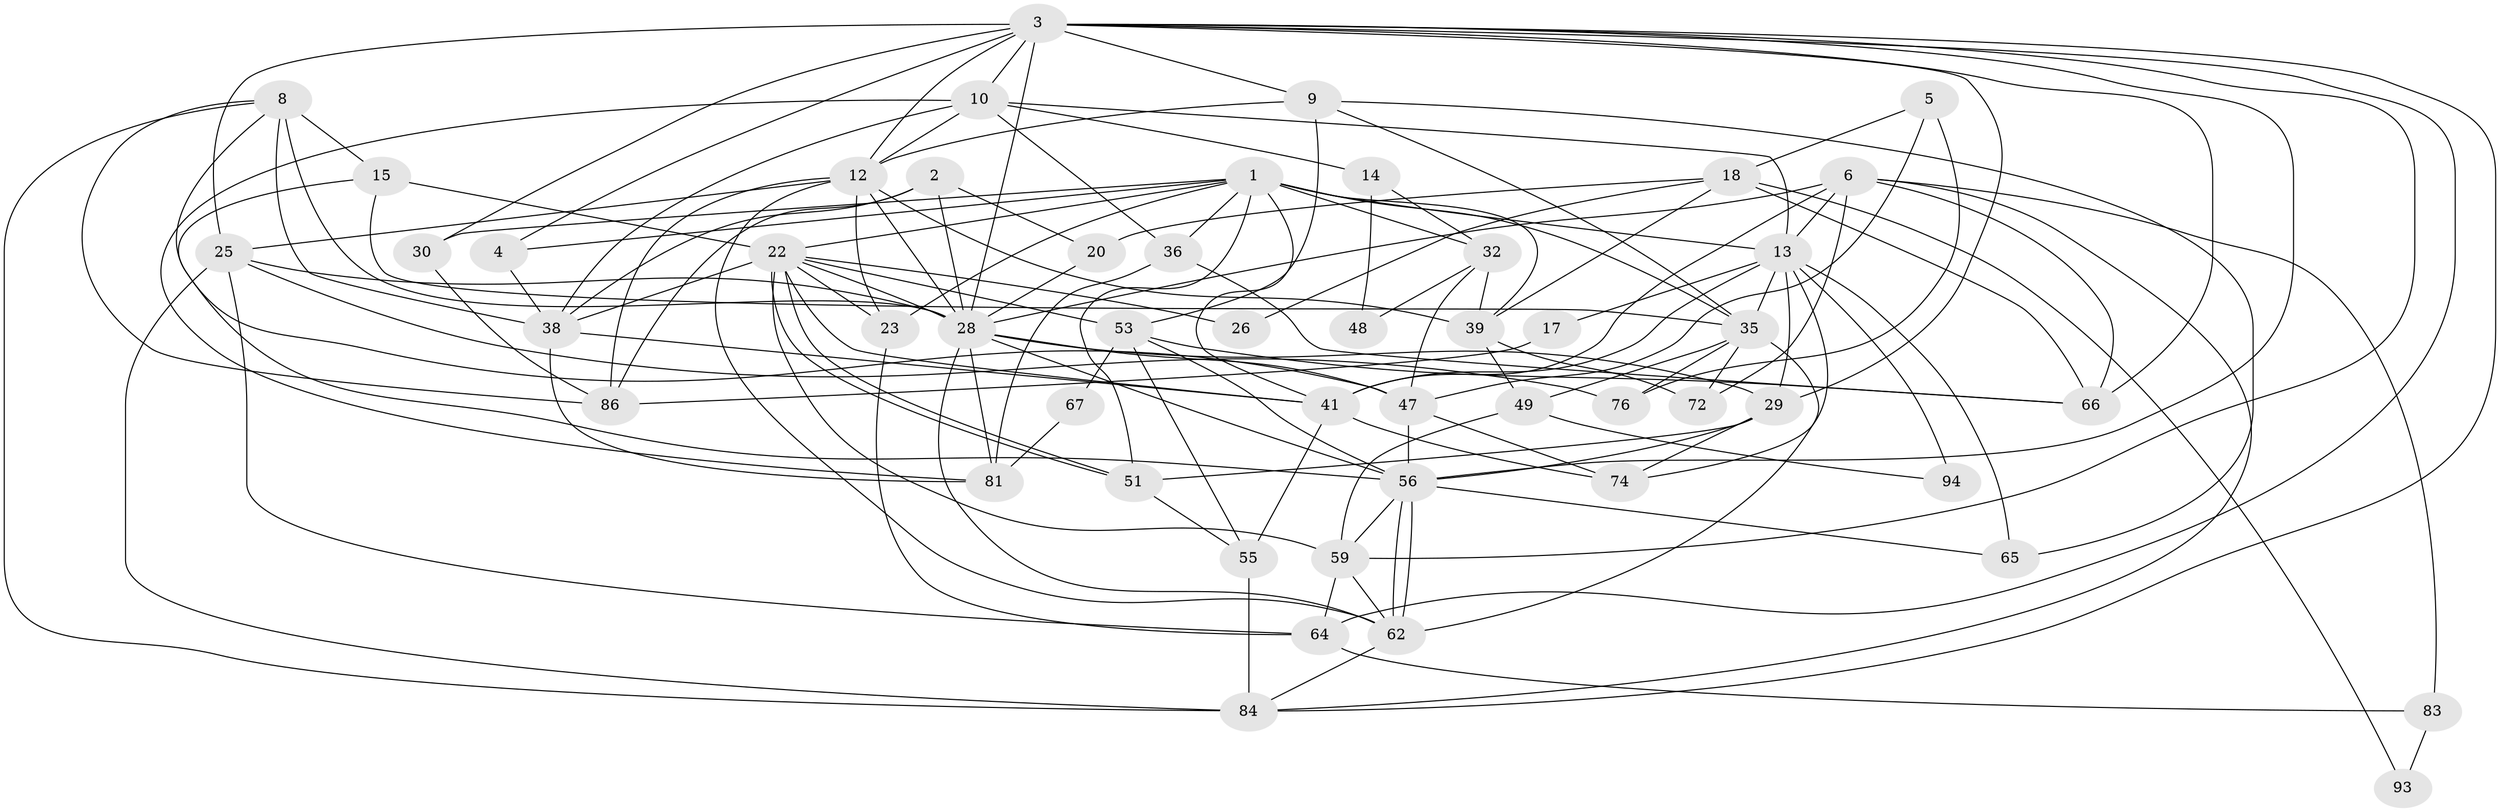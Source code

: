 // original degree distribution, {4: 0.22549019607843138, 3: 0.30392156862745096, 6: 0.049019607843137254, 2: 0.1568627450980392, 5: 0.16666666666666666, 7: 0.06862745098039216, 10: 0.00980392156862745, 8: 0.00980392156862745, 9: 0.00980392156862745}
// Generated by graph-tools (version 1.1) at 2025/15/03/09/25 04:15:02]
// undirected, 51 vertices, 138 edges
graph export_dot {
graph [start="1"]
  node [color=gray90,style=filled];
  1 [super="+43"];
  2 [super="+45"];
  3 [super="+7+31"];
  4 [super="+11"];
  5;
  6 [super="+21"];
  8;
  9 [super="+58"];
  10 [super="+24+89"];
  12 [super="+16+73"];
  13 [super="+57+19+77"];
  14 [super="+99"];
  15 [super="+85"];
  17;
  18 [super="+33"];
  20;
  22 [super="+37"];
  23 [super="+96"];
  25 [super="+34"];
  26;
  28 [super="+40+98"];
  29 [super="+100+87"];
  30;
  32 [super="+54"];
  35 [super="+79"];
  36 [super="+50"];
  38 [super="+82"];
  39 [super="+80"];
  41 [super="+42+44"];
  47 [super="+102+52"];
  48;
  49;
  51 [super="+90"];
  53 [super="+92"];
  55 [super="+69"];
  56 [super="+70"];
  59 [super="+91"];
  62;
  64;
  65;
  66;
  67;
  72;
  74;
  76;
  81;
  83;
  84;
  86;
  93;
  94;
  1 -- 13;
  1 -- 22;
  1 -- 32;
  1 -- 35 [weight=2];
  1 -- 4;
  1 -- 36;
  1 -- 39 [weight=2];
  1 -- 41;
  1 -- 51;
  1 -- 23;
  1 -- 30;
  2 -- 86;
  2 -- 28;
  2 -- 20;
  2 -- 38;
  3 -- 29;
  3 -- 64;
  3 -- 28 [weight=2];
  3 -- 30;
  3 -- 4;
  3 -- 66;
  3 -- 9;
  3 -- 10;
  3 -- 12 [weight=2];
  3 -- 84;
  3 -- 56;
  3 -- 59;
  3 -- 25;
  4 -- 38;
  5 -- 76;
  5 -- 18;
  5 -- 47;
  6 -- 72;
  6 -- 66;
  6 -- 83;
  6 -- 84;
  6 -- 28 [weight=2];
  6 -- 13;
  6 -- 41;
  8 -- 84;
  8 -- 38;
  8 -- 15;
  8 -- 86;
  8 -- 28;
  8 -- 47;
  9 -- 53;
  9 -- 65;
  9 -- 35;
  9 -- 12;
  10 -- 14 [weight=3];
  10 -- 81;
  10 -- 38;
  10 -- 12;
  10 -- 36 [weight=2];
  10 -- 13;
  12 -- 62;
  12 -- 39;
  12 -- 86;
  12 -- 25;
  12 -- 28;
  12 -- 23;
  13 -- 74;
  13 -- 29;
  13 -- 17;
  13 -- 41 [weight=2];
  13 -- 94;
  13 -- 65;
  13 -- 35 [weight=2];
  14 -- 32;
  14 -- 48;
  15 -- 22;
  15 -- 56;
  15 -- 35;
  17 -- 86;
  18 -- 66;
  18 -- 26;
  18 -- 20;
  18 -- 93;
  18 -- 39;
  20 -- 28;
  22 -- 51;
  22 -- 51;
  22 -- 26;
  22 -- 23;
  22 -- 59;
  22 -- 28;
  22 -- 53 [weight=2];
  22 -- 41;
  22 -- 38;
  23 -- 64;
  25 -- 84;
  25 -- 64;
  25 -- 28;
  25 -- 76;
  28 -- 47;
  28 -- 81;
  28 -- 62;
  28 -- 29;
  28 -- 56;
  29 -- 51;
  29 -- 74;
  29 -- 56;
  30 -- 86;
  32 -- 48;
  32 -- 39;
  32 -- 47;
  35 -- 49;
  35 -- 72;
  35 -- 76;
  35 -- 62;
  36 -- 81;
  36 -- 66;
  38 -- 81;
  38 -- 41;
  39 -- 49;
  39 -- 72;
  41 -- 55;
  41 -- 74;
  47 -- 74;
  47 -- 56 [weight=2];
  49 -- 59;
  49 -- 94;
  51 -- 55;
  53 -- 66;
  53 -- 56;
  53 -- 67;
  53 -- 55;
  55 -- 84 [weight=2];
  56 -- 62;
  56 -- 62;
  56 -- 65;
  56 -- 59;
  59 -- 64;
  59 -- 62;
  62 -- 84;
  64 -- 83;
  67 -- 81;
  83 -- 93;
}
